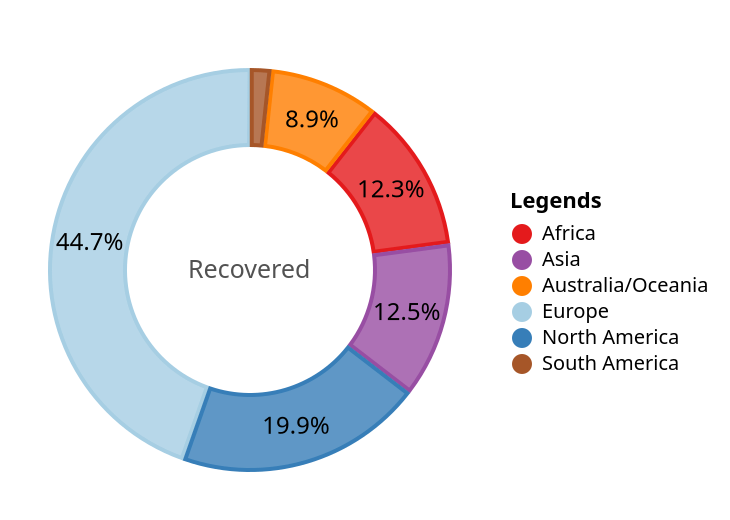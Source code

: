 {
  "$schema": "https://vega.github.io/schema/vega/v3.0.json",
  "width": 250,
  "height": 250,
  "padding":{"top": 10},
  "background": null,
  "config": {
    "view": {
      "stroke": "transparent"
    }
  },
  "signals": [
    {
      "name": "startAngle",
      "value": 0
    },
    {
      "name": "endAngle",
      "value": 6.29
    },
    {
      "name": "padAngle",
      "value": 0
    },
    {
      "name": "sort",
      "value": true
    },
    {
      "name": "strokeWidth",
      "value": 2
    },
    {
      "name": "selected",
      "value": "",
      "on": [
        {
          "events": "mouseover",
          "update": "datum"
        }
      ]
    }
  ],
  "data": [
    {
      "name": "table",
      "values": [
        {
          "Continent": "Africa",
          "Recovered": 1162145
        },
        {
          "Continent": "Asia",
          "Recovered": 1182405
        },
        {
          "Continent": "Australia/Oceania",
          "Recovered": 836665
        },
        {
          "Continent": "Europe",
          "Recovered": 4216364
        },
        {
          "Continent": "North America",
          "Recovered": 1880693
        },
        {
          "Continent": "South America",
          "Recovered": 159611
        }
      ],
      "transform": [
        {
          "type": "pie",
          "field": "Recovered",
          "startAngle": {
            "signal": "startAngle"
          },
          "endAngle": {
            "signal": "endAngle"
          },
          "sort": {
            "signal": "sort"
          }
        }
      ]
    },
    {
      "name": "fieldSum",
      "source": "table",
      "transform": [
        {
          "type": "aggregate",
          "fields": [
            "Recovered"
          ],
          "ops": [
            "sum"
          ],
          "as": [
            "sum"
          ]
        }
      ]
    }
  ],
  "legends": [
    {
      "fill": "color",
      "title": "Legends",
      "orient": "none",
      "padding": {
        "value": 10
      },
      "encode": {
        "symbols": {
          "enter": {
            "fillOpacity": {
              "value": 1
            }
          }
        },
        "legend": {
          "update": {
            "x": {
              "signal": "(width / 2) + if(selected && selected.Continent == datum.Continent, if(width >= height, height, width) / 2 * 1.1 * 0.8, if(width >= height, height, width) / 2 * 0.8)",
              "offset": 20
            },
            "y": {
              "signal": "(height / 2)",
              "offset": -50
            }
          }
        }
      }
    }
  ],
  "scales": [
    {
      "name": "color",
      "type": "ordinal",
      "range": [
        "#e41a1c",
        "#984ea3",
        "#ff7f00",
        "#a6cee3",
        "#377eb8",
        "#a65628"
      ]
    }
  ],
  "marks": [
    {
      "type": "arc",
      "from": {
        "data": "table"
      },
      "encode": {
        "enter": {
          "fill": {
            "scale": "color",
            "field": "Continent"
          },
          "x": {
            "signal": "width / 2"
          },
          "y": {
            "signal": "height / 2"
          }
        },
        "update": {
          "startAngle": {
            "field": "startAngle"
          },
          "endAngle": {
            "field": "endAngle"
          },
          "padAngle": {
            "signal": "if(selected && selected.Continent == datum.Continent, 0.015, 0.015)"
          },
          "innerRadius": {
            "signal": "if(selected && selected.Continent == datum.Continent, if(width >= height, height, width) / 2 * 0.45, if(width >= height, height, width) / 2 * 0.5)"
          },
          "outerRadius": {
            "signal": "if(selected && selected.Continent == datum.Continent, if(width >= height, height, width) / 2 * 1.05 * 0.8, if(width >= height, height, width) / 2 * 0.8)"
          },
          "opacity": {
            "signal": "if(selected && selected.Continent !== datum.Continent, 1, 1)"
          },
          "stroke": {
            "signal": "scale('color', datum.Continent)"
          },
          "strokeWidth": {
            "signal": "strokeWidth"
          },
          "fillOpacity": {
            "signal": "if(selected && selected.Continent == datum.Continent, 0.8, 0.8)"
          },
          "tooltip": {
            "signal": "{'Continent': datum.Continent, 'Recovered': datum.Recovered}"
          }
        }
      }
    },
    {
      "type": "text",
      "encode": {
        "enter": {
          "fill": {
            "value": "#525252"
          },
          "text": {
            "value": ""
          }
        },
        "update": {
          "opacity": {
            "value": 2
          },
          "x": {
            "signal": "width / 2"
          },
          "y": {
            "signal": "height / 2"
          },
          "align": {
            "value": "center"
          },
          "baseline": {
            "value": "middle"
          },
          "fontSize": {
            "signal": "if(width >= height, height, width) * 0.05"
          },
          "text": {
            "value": "Recovered"
          }
        }
      }
    },
    {
      "name": "mark_recovered",
      "type": "text",
      "from": {
        "data": "table"
      },
      "encode": {
        "enter": {
          "text": {
            "signal": "if(datum['endAngle'] - datum['startAngle'] < 0.3, '', format((datum['endAngle'] - datum['startAngle']) / (2 * PI), '.1%'))"
          },
          "x": {
            "signal": "if(width >= height, height, width) / 2"
          },
          "y": {
            "signal": "if(width >= height, height, width) / 2"
          },
          "radius": {
            "signal": "if(selected && selected.Continent == datum.Continent, if(width >= height, height, width) / 2 * 1.05 * 0.65, if(width >= height, height, width) / 2 * 0.65)"
          },
          "theta": {
            "signal": "(datum['startAngle'] + datum['endAngle'])/2"
          },
          "fill": {
            "value": "#000000"
          },
          "fontSize": {
            "value": 12
          },
          "align": {
            "value": "center"
          },
          "baseline": {
            "value": "middle"
          }
        }
      }
    }
  ]
}